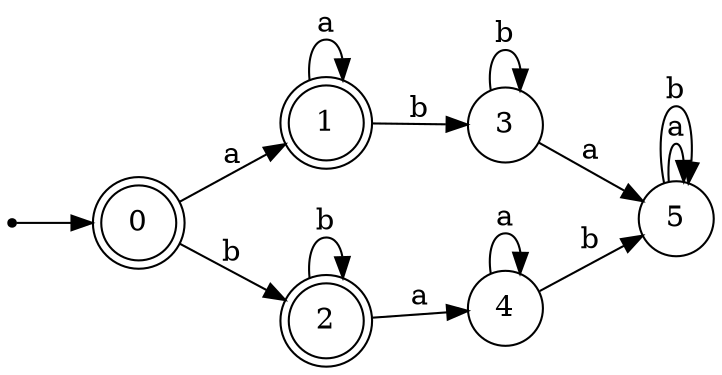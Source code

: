 digraph finite_state_machine {
	rankdir=LR;
	size="10,10"

	node [shape = doublecircle]; 0 1 2 ;
	node [shape = point ]; q;
	node [shape = circle];

	q -> 0
	0 -> 1 [label = "a"];
	0 -> 2 [label = "b"];
	1 -> 1 [label = "a"];
	1 -> 3 [label = "b"];
	2 -> 4 [label = "a"];
	2 -> 2 [label = "b"];
	3 -> 5 [label = "a"];
	3 -> 3 [label = "b"];
	4 -> 4 [label = "a"];
	4 -> 5 [label = "b"];
	5 -> 5 [label = "a"];
	5 -> 5 [label = "b"];

}